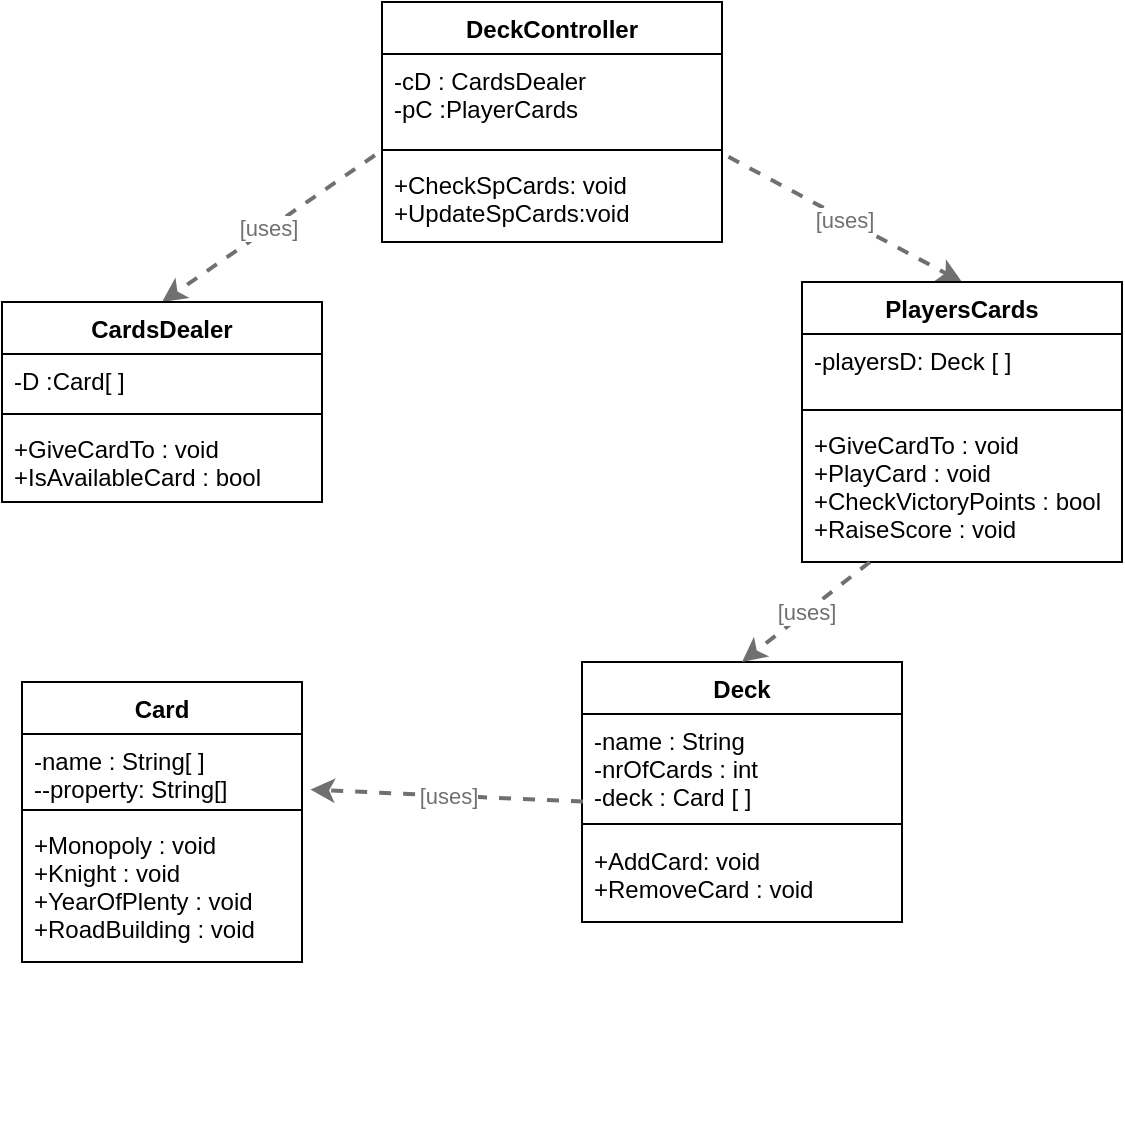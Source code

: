 <mxfile version="14.5.3" type="device"><diagram id="hlY4BmO5VgoDZekPk-IE" name="Page-1"><mxGraphModel dx="1038" dy="1749" grid="1" gridSize="10" guides="1" tooltips="1" connect="1" arrows="1" fold="1" page="1" pageScale="1" pageWidth="827" pageHeight="1169" math="0" shadow="0"><root><mxCell id="0"/><mxCell id="1" parent="0"/><mxCell id="YXftPKhRy4wUUOEmSuuX-29" style="edgeStyle=orthogonalEdgeStyle;rounded=0;orthogonalLoop=1;jettySize=auto;html=1;exitX=0.5;exitY=1;exitDx=0;exitDy=0;" parent="1" edge="1"><mxGeometry relative="1" as="geometry"><mxPoint x="455" y="440" as="sourcePoint"/><mxPoint x="455" y="440" as="targetPoint"/></mxGeometry></mxCell><object placeholders="1" c4Type="Relationship" c4Technology="uses" c4Description="" label="&lt;div style=&quot;text-align: left&quot;&gt;&lt;div style=&quot;text-align: center&quot;&gt;&lt;b&gt;%c4Description%&lt;/b&gt;&lt;/div&gt;&lt;div style=&quot;text-align: center&quot;&gt;[%c4Technology%]&lt;/div&gt;&lt;/div&gt;" id="D33i5ZDDjWjNdlbPP4CN-2"><mxCell style="edgeStyle=none;rounded=0;html=1;entryX=0.5;entryY=0;jettySize=auto;orthogonalLoop=1;strokeColor=#707070;strokeWidth=2;fontColor=#707070;jumpStyle=none;dashed=1;metaEdit=1;metaData={&quot;c4Type&quot;:{&quot;editable&quot;:false}};entryDx=0;entryDy=0;exitX=1.019;exitY=-0.014;exitDx=0;exitDy=0;exitPerimeter=0;" parent="1" source="D33i5ZDDjWjNdlbPP4CN-11" target="D33i5ZDDjWjNdlbPP4CN-18" edge="1"><mxGeometry width="160" relative="1" as="geometry"><mxPoint x="430" y="-16" as="sourcePoint"/><mxPoint x="620" y="80" as="targetPoint"/></mxGeometry></mxCell></object><object placeholders="1" c4Type="Relationship" c4Technology="uses" c4Description="" label="&lt;div style=&quot;text-align: left&quot;&gt;&lt;div style=&quot;text-align: center&quot;&gt;&lt;b&gt;%c4Description%&lt;/b&gt;&lt;/div&gt;&lt;div style=&quot;text-align: center&quot;&gt;[%c4Technology%]&lt;/div&gt;&lt;/div&gt;" id="D33i5ZDDjWjNdlbPP4CN-3"><mxCell style="edgeStyle=none;rounded=0;html=1;jettySize=auto;orthogonalLoop=1;strokeColor=#707070;strokeWidth=2;fontColor=#707070;jumpStyle=none;dashed=1;metaEdit=1;metaData={&quot;c4Type&quot;:{&quot;editable&quot;:false}};exitX=-0.021;exitY=-0.033;exitDx=0;exitDy=0;entryX=0.5;entryY=0;entryDx=0;entryDy=0;exitPerimeter=0;" parent="1" source="D33i5ZDDjWjNdlbPP4CN-11" target="D33i5ZDDjWjNdlbPP4CN-14" edge="1"><mxGeometry width="160" relative="1" as="geometry"><mxPoint x="414" y="-28" as="sourcePoint"/><mxPoint x="190" as="targetPoint"/></mxGeometry></mxCell></object><mxCell id="D33i5ZDDjWjNdlbPP4CN-8" value="DeckController" style="swimlane;fontStyle=1;align=center;verticalAlign=top;childLayout=stackLayout;horizontal=1;startSize=26;horizontalStack=0;resizeParent=1;resizeParentMax=0;resizeLast=0;collapsible=1;marginBottom=0;" parent="1" vertex="1"><mxGeometry x="300" y="-120" width="170" height="120" as="geometry"/></mxCell><mxCell id="D33i5ZDDjWjNdlbPP4CN-9" value="-cD : CardsDealer &#10;-pC :PlayerCards " style="text;strokeColor=none;fillColor=none;align=left;verticalAlign=top;spacingLeft=4;spacingRight=4;overflow=hidden;rotatable=0;points=[[0,0.5],[1,0.5]];portConstraint=eastwest;" parent="D33i5ZDDjWjNdlbPP4CN-8" vertex="1"><mxGeometry y="26" width="170" height="44" as="geometry"/></mxCell><mxCell id="D33i5ZDDjWjNdlbPP4CN-10" value="" style="line;strokeWidth=1;fillColor=none;align=left;verticalAlign=middle;spacingTop=-1;spacingLeft=3;spacingRight=3;rotatable=0;labelPosition=right;points=[];portConstraint=eastwest;" parent="D33i5ZDDjWjNdlbPP4CN-8" vertex="1"><mxGeometry y="70" width="170" height="8" as="geometry"/></mxCell><mxCell id="D33i5ZDDjWjNdlbPP4CN-11" value="+CheckSpCards: void&#10;+UpdateSpCards:void" style="text;strokeColor=none;fillColor=none;align=left;verticalAlign=top;spacingLeft=4;spacingRight=4;overflow=hidden;rotatable=0;points=[[0,0.5],[1,0.5]];portConstraint=eastwest;" parent="D33i5ZDDjWjNdlbPP4CN-8" vertex="1"><mxGeometry y="78" width="170" height="42" as="geometry"/></mxCell><mxCell id="D33i5ZDDjWjNdlbPP4CN-14" value="CardsDealer" style="swimlane;fontStyle=1;align=center;verticalAlign=top;childLayout=stackLayout;horizontal=1;startSize=26;horizontalStack=0;resizeParent=1;resizeParentMax=0;resizeLast=0;collapsible=1;marginBottom=0;" parent="1" vertex="1"><mxGeometry x="110" y="30" width="160" height="100" as="geometry"/></mxCell><mxCell id="D33i5ZDDjWjNdlbPP4CN-15" value="-D :Card[ ]" style="text;strokeColor=none;fillColor=none;align=left;verticalAlign=top;spacingLeft=4;spacingRight=4;overflow=hidden;rotatable=0;points=[[0,0.5],[1,0.5]];portConstraint=eastwest;" parent="D33i5ZDDjWjNdlbPP4CN-14" vertex="1"><mxGeometry y="26" width="160" height="26" as="geometry"/></mxCell><mxCell id="D33i5ZDDjWjNdlbPP4CN-16" value="" style="line;strokeWidth=1;fillColor=none;align=left;verticalAlign=middle;spacingTop=-1;spacingLeft=3;spacingRight=3;rotatable=0;labelPosition=right;points=[];portConstraint=eastwest;" parent="D33i5ZDDjWjNdlbPP4CN-14" vertex="1"><mxGeometry y="52" width="160" height="8" as="geometry"/></mxCell><mxCell id="D33i5ZDDjWjNdlbPP4CN-17" value="+GiveCardTo : void&#10;+IsAvailableCard : bool" style="text;strokeColor=none;fillColor=none;align=left;verticalAlign=top;spacingLeft=4;spacingRight=4;overflow=hidden;rotatable=0;points=[[0,0.5],[1,0.5]];portConstraint=eastwest;" parent="D33i5ZDDjWjNdlbPP4CN-14" vertex="1"><mxGeometry y="60" width="160" height="40" as="geometry"/></mxCell><mxCell id="D33i5ZDDjWjNdlbPP4CN-18" value="PlayersCards" style="swimlane;fontStyle=1;align=center;verticalAlign=top;childLayout=stackLayout;horizontal=1;startSize=26;horizontalStack=0;resizeParent=1;resizeParentMax=0;resizeLast=0;collapsible=1;marginBottom=0;" parent="1" vertex="1"><mxGeometry x="510" y="20" width="160" height="140" as="geometry"/></mxCell><mxCell id="D33i5ZDDjWjNdlbPP4CN-19" value="-playersD: Deck [ ]  " style="text;strokeColor=none;fillColor=none;align=left;verticalAlign=top;spacingLeft=4;spacingRight=4;overflow=hidden;rotatable=0;points=[[0,0.5],[1,0.5]];portConstraint=eastwest;" parent="D33i5ZDDjWjNdlbPP4CN-18" vertex="1"><mxGeometry y="26" width="160" height="34" as="geometry"/></mxCell><mxCell id="D33i5ZDDjWjNdlbPP4CN-20" value="" style="line;strokeWidth=1;fillColor=none;align=left;verticalAlign=middle;spacingTop=-1;spacingLeft=3;spacingRight=3;rotatable=0;labelPosition=right;points=[];portConstraint=eastwest;" parent="D33i5ZDDjWjNdlbPP4CN-18" vertex="1"><mxGeometry y="60" width="160" height="8" as="geometry"/></mxCell><mxCell id="D33i5ZDDjWjNdlbPP4CN-21" value="+GiveCardTo : void&#10;+PlayCard : void&#10;+CheckVictoryPoints : bool&#10;+RaiseScore : void&#10;" style="text;strokeColor=none;fillColor=none;align=left;verticalAlign=top;spacingLeft=4;spacingRight=4;overflow=hidden;rotatable=0;points=[[0,0.5],[1,0.5]];portConstraint=eastwest;" parent="D33i5ZDDjWjNdlbPP4CN-18" vertex="1"><mxGeometry y="68" width="160" height="72" as="geometry"/></mxCell><mxCell id="D33i5ZDDjWjNdlbPP4CN-22" value="Deck" style="swimlane;fontStyle=1;align=center;verticalAlign=top;childLayout=stackLayout;horizontal=1;startSize=26;horizontalStack=0;resizeParent=1;resizeParentMax=0;resizeLast=0;collapsible=1;marginBottom=0;" parent="1" vertex="1"><mxGeometry x="400" y="210" width="160" height="130" as="geometry"/></mxCell><mxCell id="D33i5ZDDjWjNdlbPP4CN-23" value="-name : String&#10;-nrOfCards : int&#10;-deck : Card [ ]" style="text;strokeColor=none;fillColor=none;align=left;verticalAlign=top;spacingLeft=4;spacingRight=4;overflow=hidden;rotatable=0;points=[[0,0.5],[1,0.5]];portConstraint=eastwest;" parent="D33i5ZDDjWjNdlbPP4CN-22" vertex="1"><mxGeometry y="26" width="160" height="50" as="geometry"/></mxCell><mxCell id="D33i5ZDDjWjNdlbPP4CN-24" value="" style="line;strokeWidth=1;fillColor=none;align=left;verticalAlign=middle;spacingTop=-1;spacingLeft=3;spacingRight=3;rotatable=0;labelPosition=right;points=[];portConstraint=eastwest;" parent="D33i5ZDDjWjNdlbPP4CN-22" vertex="1"><mxGeometry y="76" width="160" height="10" as="geometry"/></mxCell><mxCell id="D33i5ZDDjWjNdlbPP4CN-25" value="+AddCard: void&#10;+RemoveCard : void" style="text;strokeColor=none;fillColor=none;align=left;verticalAlign=top;spacingLeft=4;spacingRight=4;overflow=hidden;rotatable=0;points=[[0,0.5],[1,0.5]];portConstraint=eastwest;" parent="D33i5ZDDjWjNdlbPP4CN-22" vertex="1"><mxGeometry y="86" width="160" height="44" as="geometry"/></mxCell><object placeholders="1" c4Type="Relationship" c4Technology="uses" c4Description="" label="&lt;div style=&quot;text-align: left&quot;&gt;&lt;div style=&quot;text-align: center&quot;&gt;&lt;b&gt;%c4Description%&lt;/b&gt;&lt;/div&gt;&lt;div style=&quot;text-align: center&quot;&gt;[%c4Technology%]&lt;/div&gt;&lt;/div&gt;" id="D33i5ZDDjWjNdlbPP4CN-26"><mxCell style="edgeStyle=none;rounded=0;html=1;entryX=0.5;entryY=0;jettySize=auto;orthogonalLoop=1;strokeColor=#707070;strokeWidth=2;fontColor=#707070;jumpStyle=none;dashed=1;metaEdit=1;metaData={&quot;c4Type&quot;:{&quot;editable&quot;:false}};entryDx=0;entryDy=0;" parent="1" source="D33i5ZDDjWjNdlbPP4CN-21" target="D33i5ZDDjWjNdlbPP4CN-22" edge="1"><mxGeometry width="160" relative="1" as="geometry"><mxPoint x="660" y="180" as="sourcePoint"/><mxPoint x="540" y="60" as="targetPoint"/></mxGeometry></mxCell></object><mxCell id="IV-5gBRG_idERYubjgc--1" value="Card" style="swimlane;fontStyle=1;align=center;verticalAlign=top;childLayout=stackLayout;horizontal=1;startSize=26;horizontalStack=0;resizeParent=1;resizeParentMax=0;resizeLast=0;collapsible=1;marginBottom=0;" parent="1" vertex="1"><mxGeometry x="120" y="220" width="140" height="140" as="geometry"/></mxCell><mxCell id="IV-5gBRG_idERYubjgc--2" value="-name : String[ ]&#10;--property: String[]" style="text;strokeColor=none;fillColor=none;align=left;verticalAlign=top;spacingLeft=4;spacingRight=4;overflow=hidden;rotatable=0;points=[[0,0.5],[1,0.5]];portConstraint=eastwest;" parent="IV-5gBRG_idERYubjgc--1" vertex="1"><mxGeometry y="26" width="140" height="34" as="geometry"/></mxCell><mxCell id="IV-5gBRG_idERYubjgc--3" value="" style="line;strokeWidth=1;fillColor=none;align=left;verticalAlign=middle;spacingTop=-1;spacingLeft=3;spacingRight=3;rotatable=0;labelPosition=right;points=[];portConstraint=eastwest;" parent="IV-5gBRG_idERYubjgc--1" vertex="1"><mxGeometry y="60" width="140" height="8" as="geometry"/></mxCell><mxCell id="IV-5gBRG_idERYubjgc--4" value="+Monopoly : void&#10;+Knight : void&#10;+YearOfPlenty : void&#10;+RoadBuilding : void" style="text;strokeColor=none;fillColor=none;align=left;verticalAlign=top;spacingLeft=4;spacingRight=4;overflow=hidden;rotatable=0;points=[[0,0.5],[1,0.5]];portConstraint=eastwest;" parent="IV-5gBRG_idERYubjgc--1" vertex="1"><mxGeometry y="68" width="140" height="72" as="geometry"/></mxCell><object placeholders="1" c4Type="Relationship" c4Technology="uses" c4Description="" label="&lt;div style=&quot;text-align: left&quot;&gt;&lt;div style=&quot;text-align: center&quot;&gt;&lt;b&gt;%c4Description%&lt;/b&gt;&lt;/div&gt;&lt;div style=&quot;text-align: center&quot;&gt;[%c4Technology%]&lt;/div&gt;&lt;/div&gt;" id="IV-5gBRG_idERYubjgc--5"><mxCell style="edgeStyle=none;rounded=0;html=1;jettySize=auto;orthogonalLoop=1;strokeColor=#707070;strokeWidth=2;fontColor=#707070;jumpStyle=none;dashed=1;metaEdit=1;metaData={&quot;c4Type&quot;:{&quot;editable&quot;:false}};entryX=1.03;entryY=0.818;entryDx=0;entryDy=0;entryPerimeter=0;exitX=0.003;exitY=0.876;exitDx=0;exitDy=0;exitPerimeter=0;" parent="1" source="D33i5ZDDjWjNdlbPP4CN-23" target="IV-5gBRG_idERYubjgc--2" edge="1"><mxGeometry width="160" relative="1" as="geometry"><mxPoint x="340" y="320" as="sourcePoint"/><mxPoint x="190" y="60" as="targetPoint"/></mxGeometry></mxCell></object></root></mxGraphModel></diagram></mxfile>